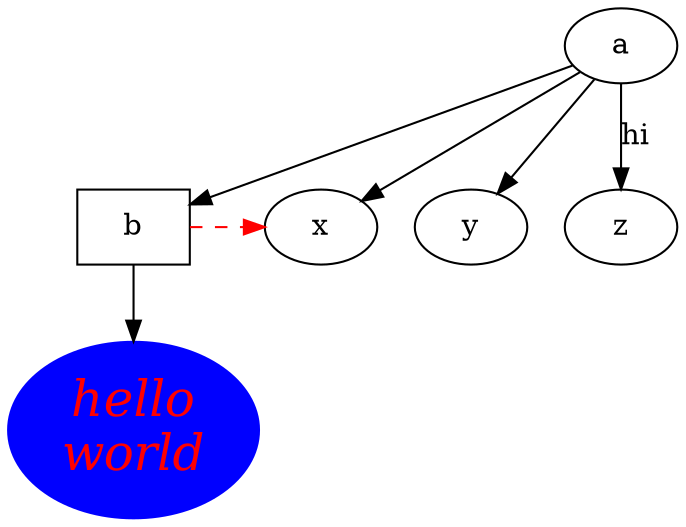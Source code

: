 digraph test3 {
       a -> b -> c;
       a -> {x y};
       b [shape=box];
       c [label="hello\nworld",color=blue,fontsize=24,
            fontname="Palatino-Italic",fontcolor=red,style=filled];
       a -> z [label="hi", weight=128];
       {rank=same; b x}
       edge [style=dashed,color=red];
       b -> x;
       {rank=same; b x}
}

